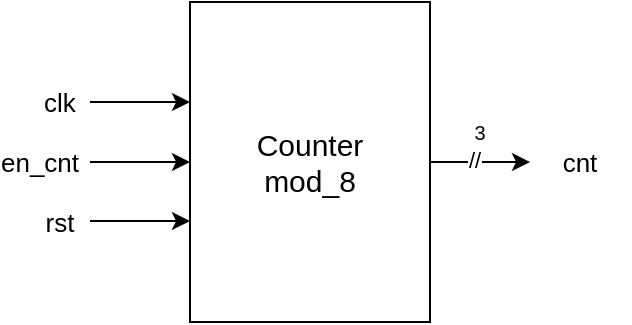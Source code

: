 <mxfile version="24.7.17">
  <diagram name="Page-1" id="-QQBXwXmi5vmVXOyA-aN">
    <mxGraphModel dx="726" dy="526" grid="1" gridSize="10" guides="1" tooltips="1" connect="1" arrows="1" fold="1" page="1" pageScale="1" pageWidth="827" pageHeight="1169" math="0" shadow="0">
      <root>
        <mxCell id="0" />
        <mxCell id="1" parent="0" />
        <mxCell id="jwadOJ81lBPS6uENHRD--1" value="&lt;font style=&quot;font-size: 15px;&quot;&gt;Counter&lt;/font&gt;&lt;div&gt;&lt;font style=&quot;font-size: 15px;&quot;&gt;mod_8&lt;/font&gt;&lt;/div&gt;" style="rounded=0;whiteSpace=wrap;html=1;" parent="1" vertex="1">
          <mxGeometry x="360" y="400" width="120" height="160" as="geometry" />
        </mxCell>
        <mxCell id="jwadOJ81lBPS6uENHRD--2" value="" style="endArrow=classic;html=1;rounded=0;" parent="1" edge="1">
          <mxGeometry width="50" height="50" relative="1" as="geometry">
            <mxPoint x="310" y="450" as="sourcePoint" />
            <mxPoint x="360" y="450" as="targetPoint" />
          </mxGeometry>
        </mxCell>
        <mxCell id="jwadOJ81lBPS6uENHRD--3" value="" style="endArrow=classic;html=1;rounded=0;" parent="1" edge="1">
          <mxGeometry width="50" height="50" relative="1" as="geometry">
            <mxPoint x="310" y="480" as="sourcePoint" />
            <mxPoint x="360" y="480" as="targetPoint" />
          </mxGeometry>
        </mxCell>
        <mxCell id="jwadOJ81lBPS6uENHRD--4" value="" style="endArrow=classic;html=1;rounded=0;" parent="1" edge="1">
          <mxGeometry width="50" height="50" relative="1" as="geometry">
            <mxPoint x="310" y="509.5" as="sourcePoint" />
            <mxPoint x="360" y="509.5" as="targetPoint" />
          </mxGeometry>
        </mxCell>
        <mxCell id="jwadOJ81lBPS6uENHRD--7" value="" style="endArrow=classic;html=1;rounded=0;" parent="1" edge="1">
          <mxGeometry width="50" height="50" relative="1" as="geometry">
            <mxPoint x="480" y="480" as="sourcePoint" />
            <mxPoint x="530" y="480" as="targetPoint" />
          </mxGeometry>
        </mxCell>
        <mxCell id="jwadOJ81lBPS6uENHRD--18" value="//" style="edgeLabel;html=1;align=center;verticalAlign=middle;resizable=0;points=[];" parent="jwadOJ81lBPS6uENHRD--7" vertex="1" connectable="0">
          <mxGeometry x="-0.12" y="1" relative="1" as="geometry">
            <mxPoint as="offset" />
          </mxGeometry>
        </mxCell>
        <mxCell id="jwadOJ81lBPS6uENHRD--9" value="&lt;font style=&quot;font-size: 13px;&quot;&gt;clk&lt;/font&gt;" style="text;html=1;align=center;verticalAlign=middle;whiteSpace=wrap;rounded=0;" parent="1" vertex="1">
          <mxGeometry x="280" y="440" width="30" height="20" as="geometry" />
        </mxCell>
        <mxCell id="jwadOJ81lBPS6uENHRD--10" value="&lt;font style=&quot;font-size: 13px;&quot;&gt;en_cnt&lt;/font&gt;" style="text;html=1;align=center;verticalAlign=middle;whiteSpace=wrap;rounded=0;" parent="1" vertex="1">
          <mxGeometry x="270" y="470" width="30" height="20" as="geometry" />
        </mxCell>
        <mxCell id="jwadOJ81lBPS6uENHRD--11" value="&lt;font style=&quot;font-size: 13px;&quot;&gt;rst&lt;/font&gt;" style="text;html=1;align=center;verticalAlign=middle;whiteSpace=wrap;rounded=0;" parent="1" vertex="1">
          <mxGeometry x="280" y="500" width="30" height="20" as="geometry" />
        </mxCell>
        <mxCell id="jwadOJ81lBPS6uENHRD--15" value="&lt;font style=&quot;font-size: 13px;&quot;&gt;cnt&lt;/font&gt;" style="text;html=1;align=center;verticalAlign=middle;whiteSpace=wrap;rounded=0;" parent="1" vertex="1">
          <mxGeometry x="530" y="470" width="50" height="20" as="geometry" />
        </mxCell>
        <mxCell id="jwadOJ81lBPS6uENHRD--19" value="&lt;font style=&quot;font-size: 10px;&quot;&gt;3&lt;/font&gt;" style="text;html=1;align=center;verticalAlign=middle;whiteSpace=wrap;rounded=0;" parent="1" vertex="1">
          <mxGeometry x="490" y="460" width="30" height="10" as="geometry" />
        </mxCell>
      </root>
    </mxGraphModel>
  </diagram>
</mxfile>
